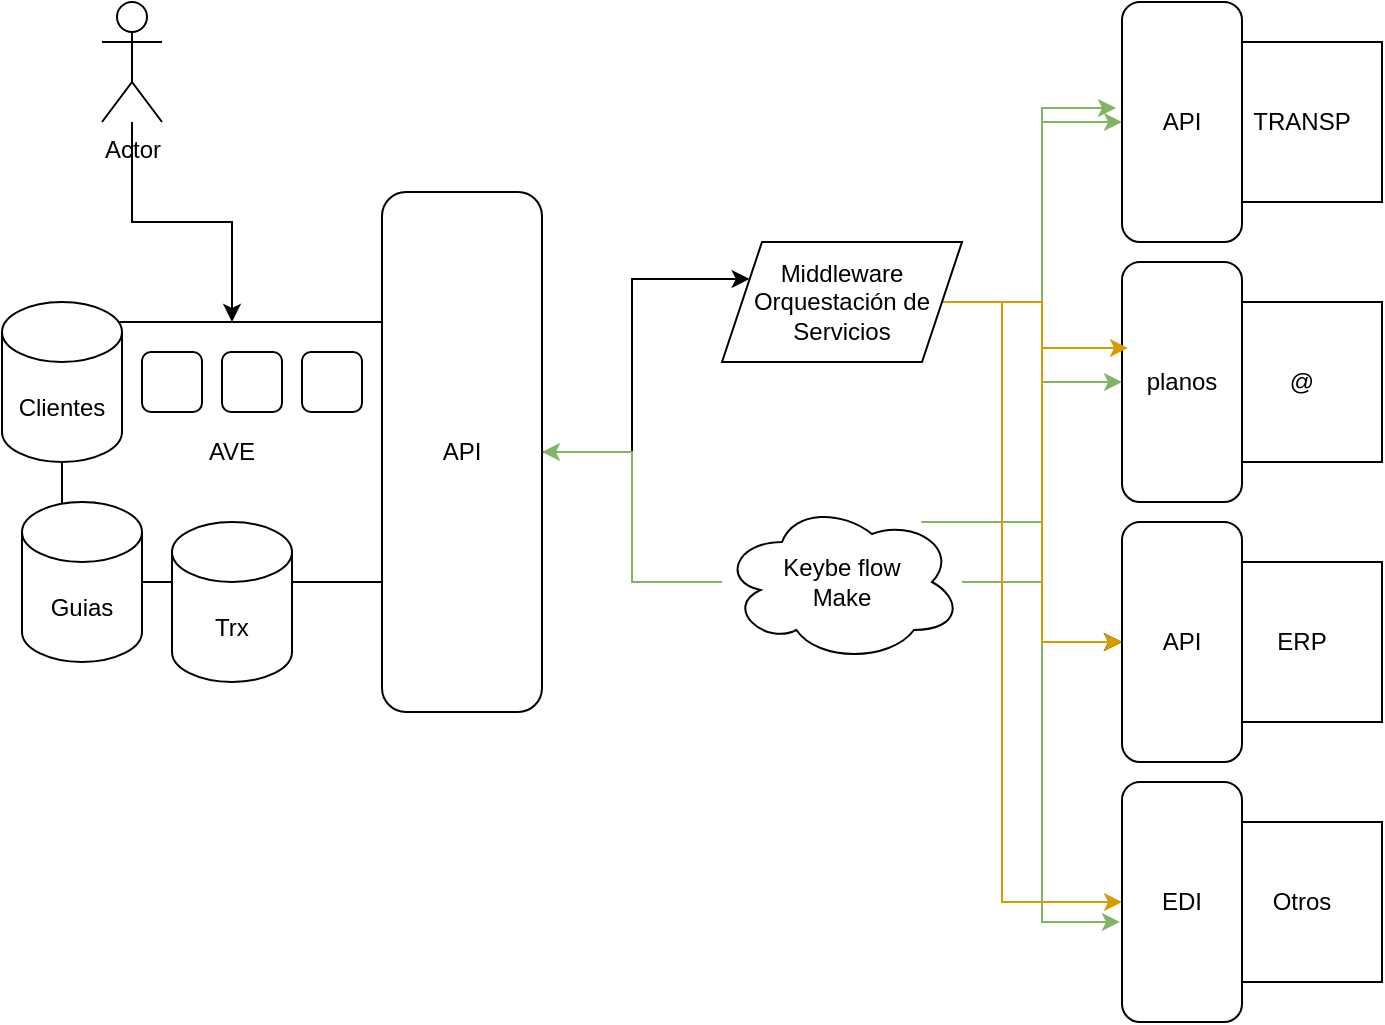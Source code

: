 <mxfile version="21.6.2" type="github">
  <diagram name="Page-1" id="P6OdW5MuOuEdFMQQ9fJJ">
    <mxGraphModel dx="952" dy="599" grid="1" gridSize="10" guides="1" tooltips="1" connect="1" arrows="1" fold="1" page="1" pageScale="1" pageWidth="850" pageHeight="1100" math="0" shadow="0">
      <root>
        <mxCell id="0" />
        <mxCell id="1" parent="0" />
        <mxCell id="jJoGqWuLO183W_sI5L3T-1" value="AVE" style="rounded=0;whiteSpace=wrap;html=1;" vertex="1" parent="1">
          <mxGeometry x="40" y="220" width="170" height="130" as="geometry" />
        </mxCell>
        <mxCell id="jJoGqWuLO183W_sI5L3T-29" style="edgeStyle=orthogonalEdgeStyle;rounded=0;orthogonalLoop=1;jettySize=auto;html=1;entryX=0;entryY=0.25;entryDx=0;entryDy=0;" edge="1" parent="1" source="jJoGqWuLO183W_sI5L3T-2" target="jJoGqWuLO183W_sI5L3T-16">
          <mxGeometry relative="1" as="geometry" />
        </mxCell>
        <mxCell id="jJoGqWuLO183W_sI5L3T-2" value="API" style="rounded=1;whiteSpace=wrap;html=1;" vertex="1" parent="1">
          <mxGeometry x="200" y="155" width="80" height="260" as="geometry" />
        </mxCell>
        <mxCell id="jJoGqWuLO183W_sI5L3T-3" value="TRANSP" style="whiteSpace=wrap;html=1;aspect=fixed;" vertex="1" parent="1">
          <mxGeometry x="620" y="80" width="80" height="80" as="geometry" />
        </mxCell>
        <mxCell id="jJoGqWuLO183W_sI5L3T-4" value="@" style="whiteSpace=wrap;html=1;aspect=fixed;" vertex="1" parent="1">
          <mxGeometry x="620" y="210" width="80" height="80" as="geometry" />
        </mxCell>
        <mxCell id="jJoGqWuLO183W_sI5L3T-5" value="ERP" style="whiteSpace=wrap;html=1;aspect=fixed;" vertex="1" parent="1">
          <mxGeometry x="620" y="340" width="80" height="80" as="geometry" />
        </mxCell>
        <mxCell id="jJoGqWuLO183W_sI5L3T-6" value="Otros" style="whiteSpace=wrap;html=1;aspect=fixed;" vertex="1" parent="1">
          <mxGeometry x="620" y="470" width="80" height="80" as="geometry" />
        </mxCell>
        <mxCell id="jJoGqWuLO183W_sI5L3T-7" value="API" style="rounded=1;whiteSpace=wrap;html=1;" vertex="1" parent="1">
          <mxGeometry x="570" y="60" width="60" height="120" as="geometry" />
        </mxCell>
        <mxCell id="jJoGqWuLO183W_sI5L3T-8" value="planos" style="rounded=1;whiteSpace=wrap;html=1;" vertex="1" parent="1">
          <mxGeometry x="570" y="190" width="60" height="120" as="geometry" />
        </mxCell>
        <mxCell id="jJoGqWuLO183W_sI5L3T-9" value="API" style="rounded=1;whiteSpace=wrap;html=1;" vertex="1" parent="1">
          <mxGeometry x="570" y="320" width="60" height="120" as="geometry" />
        </mxCell>
        <mxCell id="jJoGqWuLO183W_sI5L3T-10" value="EDI" style="rounded=1;whiteSpace=wrap;html=1;" vertex="1" parent="1">
          <mxGeometry x="570" y="450" width="60" height="120" as="geometry" />
        </mxCell>
        <mxCell id="jJoGqWuLO183W_sI5L3T-12" style="edgeStyle=orthogonalEdgeStyle;rounded=0;orthogonalLoop=1;jettySize=auto;html=1;entryX=0;entryY=0.5;entryDx=0;entryDy=0;fillColor=#d5e8d4;strokeColor=#82b366;" edge="1" parent="1" source="jJoGqWuLO183W_sI5L3T-11" target="jJoGqWuLO183W_sI5L3T-7">
          <mxGeometry relative="1" as="geometry">
            <Array as="points">
              <mxPoint x="530" y="320" />
              <mxPoint x="530" y="120" />
            </Array>
          </mxGeometry>
        </mxCell>
        <mxCell id="jJoGqWuLO183W_sI5L3T-13" style="edgeStyle=orthogonalEdgeStyle;rounded=0;orthogonalLoop=1;jettySize=auto;html=1;fillColor=#d5e8d4;strokeColor=#82b366;" edge="1" parent="1" source="jJoGqWuLO183W_sI5L3T-11" target="jJoGqWuLO183W_sI5L3T-2">
          <mxGeometry relative="1" as="geometry" />
        </mxCell>
        <mxCell id="jJoGqWuLO183W_sI5L3T-22" style="edgeStyle=orthogonalEdgeStyle;rounded=0;orthogonalLoop=1;jettySize=auto;html=1;fillColor=#d5e8d4;strokeColor=#82b366;" edge="1" parent="1" source="jJoGqWuLO183W_sI5L3T-11" target="jJoGqWuLO183W_sI5L3T-8">
          <mxGeometry relative="1" as="geometry" />
        </mxCell>
        <mxCell id="jJoGqWuLO183W_sI5L3T-23" style="edgeStyle=orthogonalEdgeStyle;rounded=0;orthogonalLoop=1;jettySize=auto;html=1;" edge="1" parent="1" source="jJoGqWuLO183W_sI5L3T-11" target="jJoGqWuLO183W_sI5L3T-9">
          <mxGeometry relative="1" as="geometry" />
        </mxCell>
        <mxCell id="jJoGqWuLO183W_sI5L3T-24" style="edgeStyle=orthogonalEdgeStyle;rounded=0;orthogonalLoop=1;jettySize=auto;html=1;entryX=-0.017;entryY=0.583;entryDx=0;entryDy=0;entryPerimeter=0;fillColor=#d5e8d4;strokeColor=#82b366;" edge="1" parent="1" source="jJoGqWuLO183W_sI5L3T-11" target="jJoGqWuLO183W_sI5L3T-10">
          <mxGeometry relative="1" as="geometry" />
        </mxCell>
        <mxCell id="jJoGqWuLO183W_sI5L3T-11" value="Keybe flow&lt;br&gt;Make" style="ellipse;shape=cloud;whiteSpace=wrap;html=1;" vertex="1" parent="1">
          <mxGeometry x="370" y="310" width="120" height="80" as="geometry" />
        </mxCell>
        <mxCell id="jJoGqWuLO183W_sI5L3T-25" style="edgeStyle=orthogonalEdgeStyle;rounded=0;orthogonalLoop=1;jettySize=auto;html=1;entryX=-0.05;entryY=0.442;entryDx=0;entryDy=0;entryPerimeter=0;fillColor=#d5e8d4;strokeColor=#82b366;" edge="1" parent="1" source="jJoGqWuLO183W_sI5L3T-16" target="jJoGqWuLO183W_sI5L3T-7">
          <mxGeometry relative="1" as="geometry" />
        </mxCell>
        <mxCell id="jJoGqWuLO183W_sI5L3T-26" style="edgeStyle=orthogonalEdgeStyle;rounded=0;orthogonalLoop=1;jettySize=auto;html=1;entryX=0.05;entryY=0.358;entryDx=0;entryDy=0;entryPerimeter=0;fillColor=#ffe6cc;strokeColor=#d79b00;" edge="1" parent="1" source="jJoGqWuLO183W_sI5L3T-16" target="jJoGqWuLO183W_sI5L3T-8">
          <mxGeometry relative="1" as="geometry" />
        </mxCell>
        <mxCell id="jJoGqWuLO183W_sI5L3T-27" style="edgeStyle=orthogonalEdgeStyle;rounded=0;orthogonalLoop=1;jettySize=auto;html=1;entryX=0;entryY=0.5;entryDx=0;entryDy=0;fillColor=#ffe6cc;strokeColor=#d79b00;" edge="1" parent="1" source="jJoGqWuLO183W_sI5L3T-16" target="jJoGqWuLO183W_sI5L3T-9">
          <mxGeometry relative="1" as="geometry" />
        </mxCell>
        <mxCell id="jJoGqWuLO183W_sI5L3T-28" style="edgeStyle=orthogonalEdgeStyle;rounded=0;orthogonalLoop=1;jettySize=auto;html=1;fillColor=#ffe6cc;strokeColor=#d79b00;" edge="1" parent="1" source="jJoGqWuLO183W_sI5L3T-16" target="jJoGqWuLO183W_sI5L3T-10">
          <mxGeometry relative="1" as="geometry">
            <Array as="points">
              <mxPoint x="510" y="210" />
              <mxPoint x="510" y="510" />
            </Array>
          </mxGeometry>
        </mxCell>
        <mxCell id="jJoGqWuLO183W_sI5L3T-16" value="Middleware&lt;br&gt;Orquestación de Servicios" style="shape=parallelogram;perimeter=parallelogramPerimeter;whiteSpace=wrap;html=1;fixedSize=1;" vertex="1" parent="1">
          <mxGeometry x="370" y="180" width="120" height="60" as="geometry" />
        </mxCell>
        <mxCell id="jJoGqWuLO183W_sI5L3T-17" value="Guias" style="shape=cylinder3;whiteSpace=wrap;html=1;boundedLbl=1;backgroundOutline=1;size=15;" vertex="1" parent="1">
          <mxGeometry x="20" y="310" width="60" height="80" as="geometry" />
        </mxCell>
        <mxCell id="jJoGqWuLO183W_sI5L3T-18" value="Clientes" style="shape=cylinder3;whiteSpace=wrap;html=1;boundedLbl=1;backgroundOutline=1;size=15;" vertex="1" parent="1">
          <mxGeometry x="10" y="210" width="60" height="80" as="geometry" />
        </mxCell>
        <mxCell id="jJoGqWuLO183W_sI5L3T-19" value="Trx" style="shape=cylinder3;whiteSpace=wrap;html=1;boundedLbl=1;backgroundOutline=1;size=15;" vertex="1" parent="1">
          <mxGeometry x="95" y="320" width="60" height="80" as="geometry" />
        </mxCell>
        <mxCell id="jJoGqWuLO183W_sI5L3T-33" style="edgeStyle=orthogonalEdgeStyle;rounded=0;orthogonalLoop=1;jettySize=auto;html=1;" edge="1" parent="1" source="jJoGqWuLO183W_sI5L3T-32" target="jJoGqWuLO183W_sI5L3T-1">
          <mxGeometry relative="1" as="geometry" />
        </mxCell>
        <mxCell id="jJoGqWuLO183W_sI5L3T-32" value="Actor" style="shape=umlActor;verticalLabelPosition=bottom;verticalAlign=top;html=1;outlineConnect=0;" vertex="1" parent="1">
          <mxGeometry x="60" y="60" width="30" height="60" as="geometry" />
        </mxCell>
        <mxCell id="jJoGqWuLO183W_sI5L3T-34" value="" style="rounded=1;whiteSpace=wrap;html=1;" vertex="1" parent="1">
          <mxGeometry x="80" y="235" width="30" height="30" as="geometry" />
        </mxCell>
        <mxCell id="jJoGqWuLO183W_sI5L3T-35" value="" style="rounded=1;whiteSpace=wrap;html=1;" vertex="1" parent="1">
          <mxGeometry x="120" y="235" width="30" height="30" as="geometry" />
        </mxCell>
        <mxCell id="jJoGqWuLO183W_sI5L3T-36" value="" style="rounded=1;whiteSpace=wrap;html=1;" vertex="1" parent="1">
          <mxGeometry x="160" y="235" width="30" height="30" as="geometry" />
        </mxCell>
      </root>
    </mxGraphModel>
  </diagram>
</mxfile>
